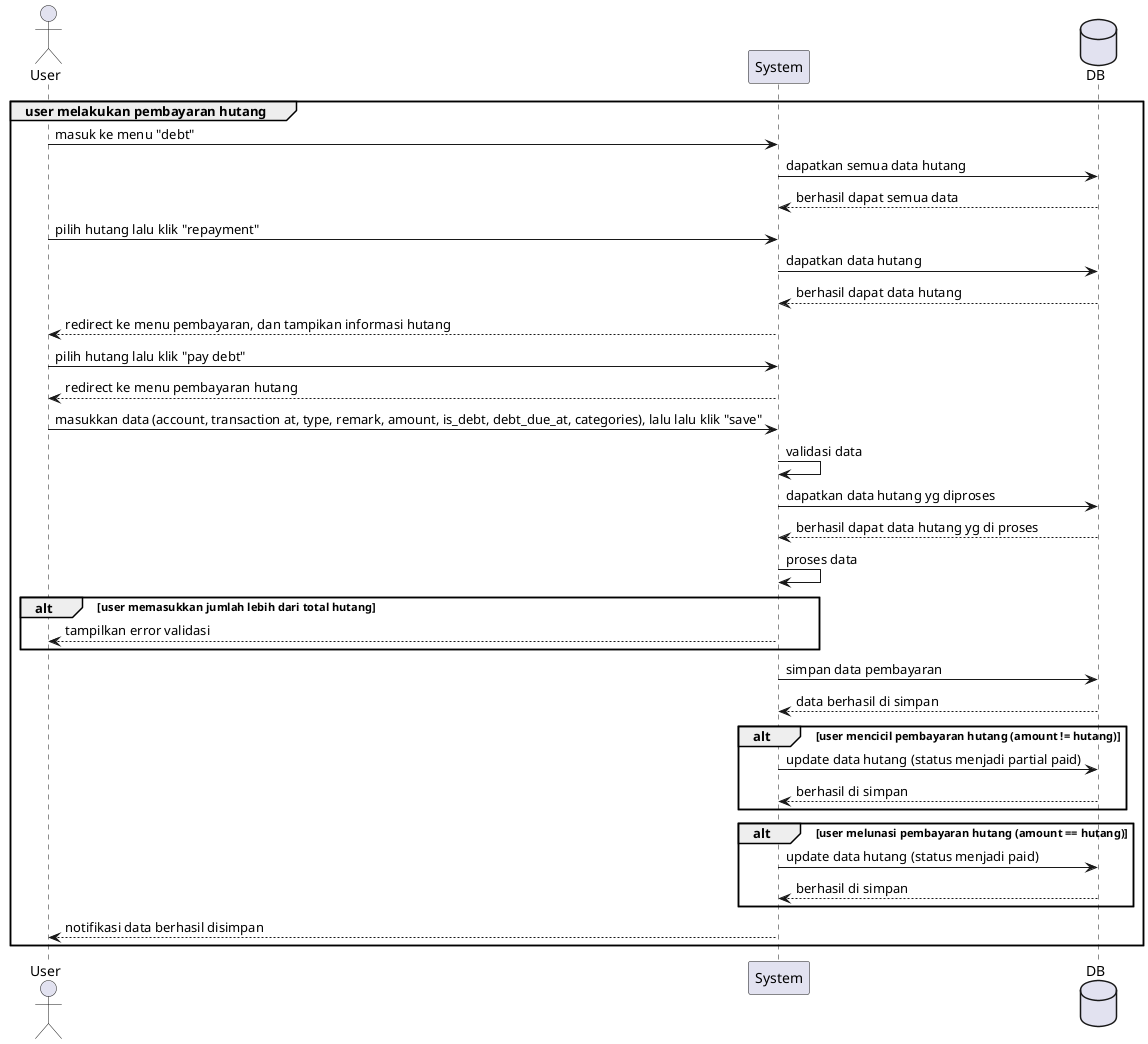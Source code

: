 @startuml kelompok1
actor User
participant System
database DB
group user melakukan pembayaran hutang
  User -> System : masuk ke menu "debt"
  System -> DB : dapatkan semua data hutang
  System <-- DB : berhasil dapat semua data
  User -> System : pilih hutang lalu klik "repayment"
  System -> DB : dapatkan data hutang
  System <-- DB : berhasil dapat data hutang
  User <-- System : redirect ke menu pembayaran, dan tampikan informasi hutang
  User -> System : pilih hutang lalu klik "pay debt"
  User <-- System : redirect ke menu pembayaran hutang
  User -> System : masukkan data (account, transaction at, type, remark, amount, is_debt, debt_due_at, categories), lalu lalu klik "save"
  System -> System : validasi data
  System -> DB : dapatkan data hutang yg diproses
  System <-- DB : berhasil dapat data hutang yg di proses
  System -> System : proses data
  alt user memasukkan jumlah lebih dari total hutang
    System --> User : tampilkan error validasi
  end
  System -> DB : simpan data pembayaran
  System <-- DB : data berhasil di simpan
  alt user mencicil pembayaran hutang (amount != hutang)
    System -> DB : update data hutang (status menjadi partial paid)
    System <-- DB : berhasil di simpan
  end
  alt user melunasi pembayaran hutang (amount == hutang)
    System -> DB : update data hutang (status menjadi paid)
    System <-- DB : berhasil di simpan
  end
  User <-- System : notifikasi data berhasil disimpan
end
@enduml